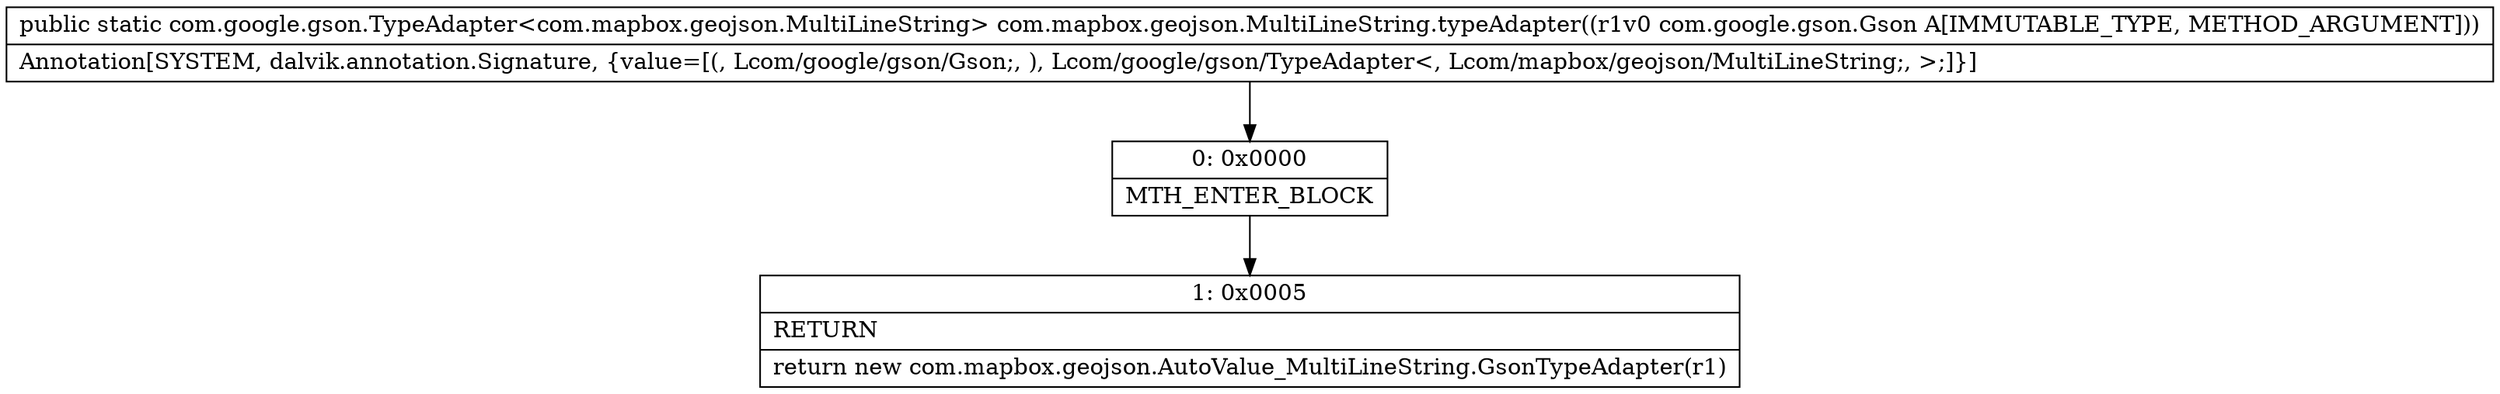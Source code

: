 digraph "CFG forcom.mapbox.geojson.MultiLineString.typeAdapter(Lcom\/google\/gson\/Gson;)Lcom\/google\/gson\/TypeAdapter;" {
Node_0 [shape=record,label="{0\:\ 0x0000|MTH_ENTER_BLOCK\l}"];
Node_1 [shape=record,label="{1\:\ 0x0005|RETURN\l|return new com.mapbox.geojson.AutoValue_MultiLineString.GsonTypeAdapter(r1)\l}"];
MethodNode[shape=record,label="{public static com.google.gson.TypeAdapter\<com.mapbox.geojson.MultiLineString\> com.mapbox.geojson.MultiLineString.typeAdapter((r1v0 com.google.gson.Gson A[IMMUTABLE_TYPE, METHOD_ARGUMENT]))  | Annotation[SYSTEM, dalvik.annotation.Signature, \{value=[(, Lcom\/google\/gson\/Gson;, ), Lcom\/google\/gson\/TypeAdapter\<, Lcom\/mapbox\/geojson\/MultiLineString;, \>;]\}]\l}"];
MethodNode -> Node_0;
Node_0 -> Node_1;
}

